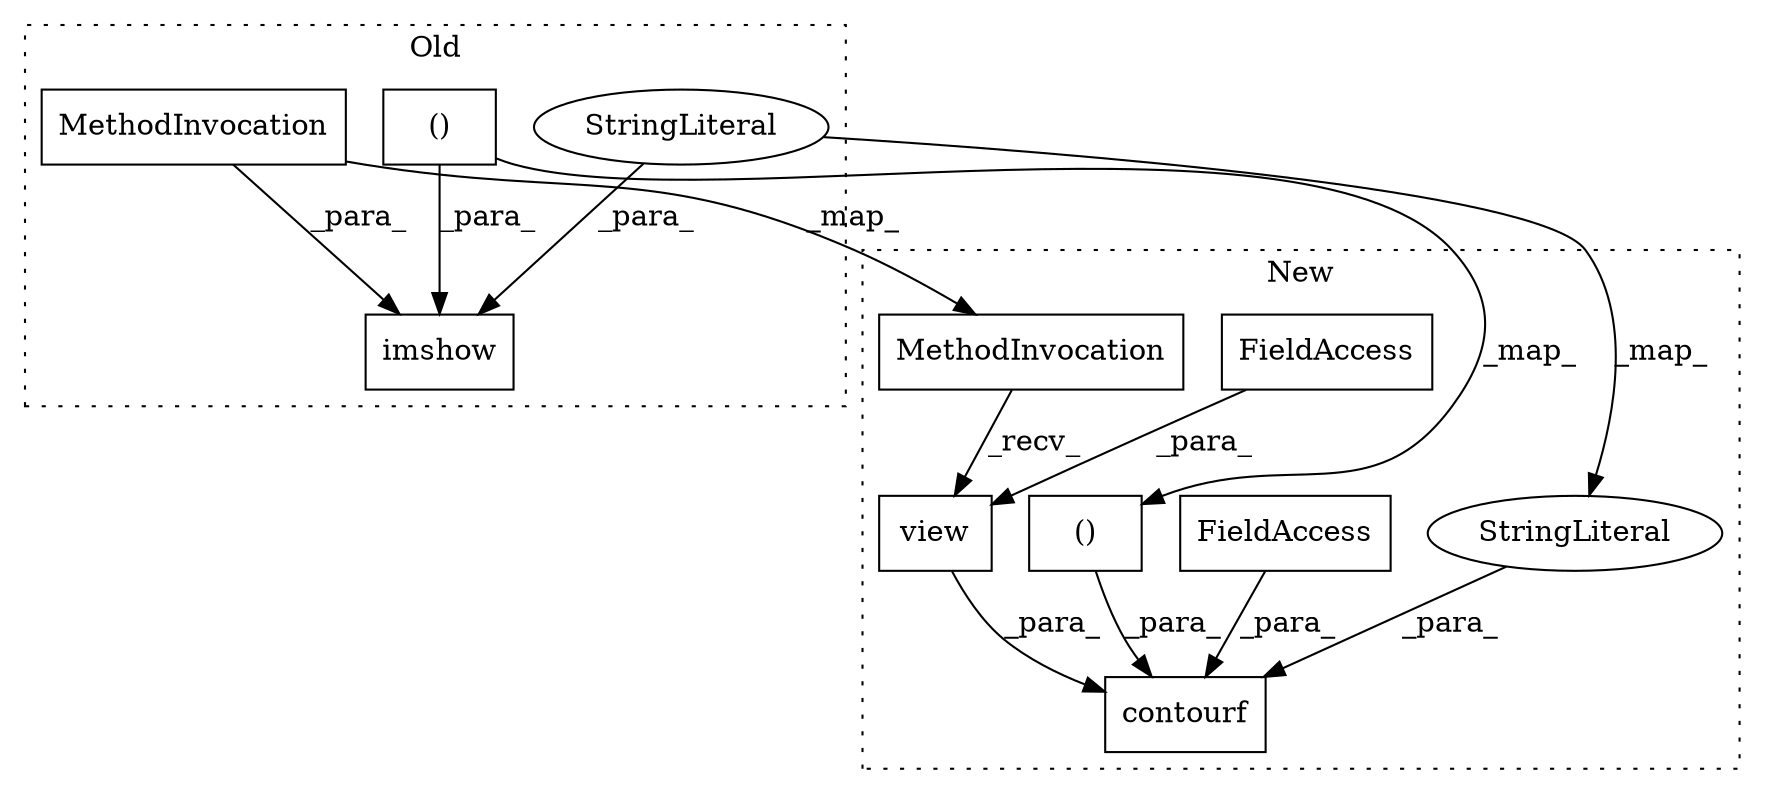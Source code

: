 digraph G {
subgraph cluster0 {
1 [label="imshow" a="32" s="960,1042" l="7,2" shape="box"];
4 [label="MethodInvocation" a="32" s="967,972" l="2,1" shape="box"];
8 [label="()" a="106" s="989" l="53" shape="box"];
10 [label="StringLiteral" a="45" s="974" l="7" shape="ellipse"];
label = "Old";
style="dotted";
}
subgraph cluster1 {
2 [label="view" a="32" s="980,992" l="5,1" shape="box"];
3 [label="FieldAccess" a="22" s="985" l="7" shape="box"];
5 [label="MethodInvocation" a="32" s="973,978" l="2,1" shape="box"];
6 [label="contourf" a="32" s="960,1071" l="9,1" shape="box"];
7 [label="FieldAccess" a="22" s="971" l="1" shape="box"];
9 [label="()" a="106" s="1009" l="53" shape="box"];
11 [label="StringLiteral" a="45" s="994" l="7" shape="ellipse"];
label = "New";
style="dotted";
}
2 -> 6 [label="_para_"];
3 -> 2 [label="_para_"];
4 -> 5 [label="_map_"];
4 -> 1 [label="_para_"];
5 -> 2 [label="_recv_"];
7 -> 6 [label="_para_"];
8 -> 1 [label="_para_"];
8 -> 9 [label="_map_"];
9 -> 6 [label="_para_"];
10 -> 11 [label="_map_"];
10 -> 1 [label="_para_"];
11 -> 6 [label="_para_"];
}
